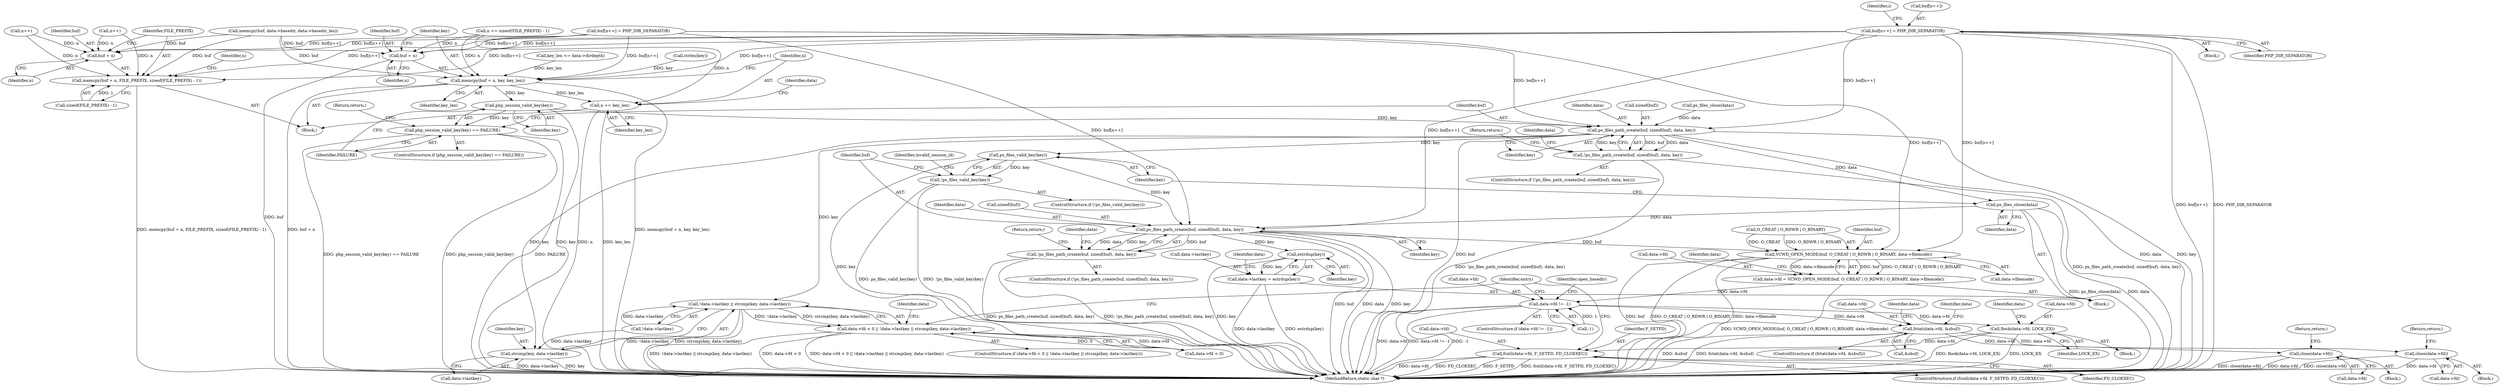 digraph "0_php_25e8fcc88fa20dc9d4c47184471003f436927cde@array" {
"1000268" [label="(Call,buf[n++] = PHP_DIR_SEPARATOR)"];
"1000274" [label="(Call,memcpy(buf + n, FILE_PREFIX, sizeof(FILE_PREFIX) - 1))"];
"1000275" [label="(Call,buf + n)"];
"1000289" [label="(Call,memcpy(buf + n, key, key_len))"];
"1000295" [label="(Call,n += key_len)"];
"1000302" [label="(Call,php_session_valid_key(key))"];
"1000301" [label="(Call,php_session_valid_key(key) == FAILURE)"];
"1000309" [label="(Call,ps_files_path_create(buf, sizeof(buf), data, key))"];
"1000308" [label="(Call,!ps_files_path_create(buf, sizeof(buf), data, key))"];
"1000349" [label="(Call,!data->lastkey || strcmp(key, data->lastkey))"];
"1000343" [label="(Call,data->fd < 0 || !data->lastkey || strcmp(key, data->lastkey))"];
"1000354" [label="(Call,strcmp(key, data->lastkey))"];
"1000374" [label="(Call,ps_files_close(data))"];
"1000388" [label="(Call,ps_files_path_create(buf, sizeof(buf), data, key))"];
"1000387" [label="(Call,!ps_files_path_create(buf, sizeof(buf), data, key))"];
"1000400" [label="(Call,estrdup(key))"];
"1000396" [label="(Call,data->lastkey = estrdup(key))"];
"1000406" [label="(Call,VCWD_OPEN_MODE(buf, O_CREAT | O_RDWR | O_BINARY, data->filemode))"];
"1000402" [label="(Call,data->fd = VCWD_OPEN_MODE(buf, O_CREAT | O_RDWR | O_BINARY, data->filemode))"];
"1000417" [label="(Call,data->fd != -1)"];
"1000430" [label="(Call,fstat(data->fd, &sbuf))"];
"1000437" [label="(Call,close(data->fd))"];
"1000443" [label="(Call,close(data->fd))"];
"1000448" [label="(Call,flock(data->fd, LOCK_EX))"];
"1000454" [label="(Call,fcntl(data->fd, F_SETFD, FD_CLOEXEC))"];
"1000378" [label="(Call,ps_files_valid_key(key))"];
"1000377" [label="(Call,!ps_files_valid_key(key))"];
"1000290" [label="(Call,buf + n)"];
"1000293" [label="(Identifier,key)"];
"1000343" [label="(Call,data->fd < 0 || !data->lastkey || strcmp(key, data->lastkey))"];
"1000438" [label="(Call,data->fd)"];
"1000377" [label="(Call,!ps_files_valid_key(key))"];
"1000383" [label="(Identifier,invalid_session_id)"];
"1000441" [label="(Return,return;)"];
"1000304" [label="(Identifier,FAILURE)"];
"1000397" [label="(Call,data->lastkey)"];
"1000356" [label="(Call,data->lastkey)"];
"1000290" [label="(Call,buf + n)"];
"1000408" [label="(Call,O_CREAT | O_RDWR | O_BINARY)"];
"1000374" [label="(Call,ps_files_close(data))"];
"1000379" [label="(Identifier,key)"];
"1000313" [label="(Identifier,data)"];
"1000277" [label="(Identifier,n)"];
"1000311" [label="(Call,sizeof(buf))"];
"1000407" [label="(Identifier,buf)"];
"1000442" [label="(Block,)"];
"1000398" [label="(Identifier,data)"];
"1000296" [label="(Identifier,n)"];
"1000429" [label="(ControlStructure,if (fstat(data->fd, &sbuf)))"];
"1000307" [label="(ControlStructure,if (!ps_files_path_create(buf, sizeof(buf), data, key)))"];
"1000362" [label="(Identifier,data)"];
"1000456" [label="(Identifier,data)"];
"1000308" [label="(Call,!ps_files_path_create(buf, sizeof(buf), data, key))"];
"1000320" [label="(Identifier,data)"];
"1000284" [label="(Identifier,n)"];
"1000197" [label="(Call,key_len <= data->dirdepth)"];
"1000268" [label="(Call,buf[n++] = PHP_DIR_SEPARATOR)"];
"1000400" [label="(Call,estrdup(key))"];
"1000395" [label="(Return,return;)"];
"1000294" [label="(Identifier,key_len)"];
"1000443" [label="(Call,close(data->fd))"];
"1000291" [label="(Identifier,buf)"];
"1000259" [label="(Block,)"];
"1000401" [label="(Identifier,key)"];
"1000468" [label="(Identifier,entry)"];
"1000240" [label="(Call,buf[n++] = PHP_DIR_SEPARATOR)"];
"1000406" [label="(Call,VCWD_OPEN_MODE(buf, O_CREAT | O_RDWR | O_BINARY, data->filemode))"];
"1000403" [label="(Call,data->fd)"];
"1000279" [label="(Call,sizeof(FILE_PREFIX) - 1)"];
"1000349" [label="(Call,!data->lastkey || strcmp(key, data->lastkey))"];
"1000386" [label="(ControlStructure,if (!ps_files_path_create(buf, sizeof(buf), data, key)))"];
"1000452" [label="(Identifier,LOCK_EX)"];
"1000431" [label="(Call,data->fd)"];
"1000459" [label="(Identifier,FD_CLOEXEC)"];
"1000292" [label="(Identifier,n)"];
"1000295" [label="(Call,n += key_len)"];
"1000186" [label="(Block,)"];
"1000302" [label="(Call,php_session_valid_key(key))"];
"1000297" [label="(Identifier,key_len)"];
"1000390" [label="(Call,sizeof(buf))"];
"1000402" [label="(Call,data->fd = VCWD_OPEN_MODE(buf, O_CREAT | O_RDWR | O_BINARY, data->filemode))"];
"1000454" [label="(Call,fcntl(data->fd, F_SETFD, FD_CLOEXEC))"];
"1000300" [label="(ControlStructure,if (php_session_valid_key(key) == FAILURE))"];
"1000359" [label="(Block,)"];
"1000389" [label="(Identifier,buf)"];
"1000426" [label="(Identifier,open_basedir)"];
"1000354" [label="(Call,strcmp(key, data->lastkey))"];
"1000278" [label="(Identifier,FILE_PREFIX)"];
"1000299" [label="(Identifier,data)"];
"1000416" [label="(ControlStructure,if (data->fd != -1))"];
"1000309" [label="(Call,ps_files_path_create(buf, sizeof(buf), data, key))"];
"1000258" [label="(Identifier,i)"];
"1000301" [label="(Call,php_session_valid_key(key) == FAILURE)"];
"1000444" [label="(Call,data->fd)"];
"1000276" [label="(Identifier,buf)"];
"1000271" [label="(Call,n++)"];
"1000449" [label="(Call,data->fd)"];
"1000227" [label="(Call,memcpy(buf, data->basedir, data->basedir_len))"];
"1000342" [label="(ControlStructure,if (data->fd < 0 || !data->lastkey || strcmp(key, data->lastkey)))"];
"1000375" [label="(Identifier,data)"];
"1000243" [label="(Call,n++)"];
"1000436" [label="(Block,)"];
"1000404" [label="(Identifier,data)"];
"1000419" [label="(Identifier,data)"];
"1000273" [label="(Identifier,PHP_DIR_SEPARATOR)"];
"1000275" [label="(Call,buf + n)"];
"1000344" [label="(Call,data->fd < 0)"];
"1000316" [label="(Return,return;)"];
"1000393" [label="(Identifier,key)"];
"1000355" [label="(Identifier,key)"];
"1000528" [label="(MethodReturn,static char *)"];
"1000439" [label="(Identifier,data)"];
"1000193" [label="(Call,strlen(key))"];
"1000306" [label="(Return,return;)"];
"1000418" [label="(Call,data->fd)"];
"1000453" [label="(ControlStructure,if (fcntl(data->fd, F_SETFD, FD_CLOEXEC)))"];
"1000434" [label="(Call,&sbuf)"];
"1000387" [label="(Call,!ps_files_path_create(buf, sizeof(buf), data, key))"];
"1000413" [label="(Call,data->filemode)"];
"1000458" [label="(Identifier,F_SETFD)"];
"1000448" [label="(Call,flock(data->fd, LOCK_EX))"];
"1000396" [label="(Call,data->lastkey = estrdup(key))"];
"1000430" [label="(Call,fstat(data->fd, &sbuf))"];
"1000289" [label="(Call,memcpy(buf + n, key, key_len))"];
"1000455" [label="(Call,data->fd)"];
"1000437" [label="(Call,close(data->fd))"];
"1000417" [label="(Call,data->fd != -1)"];
"1000303" [label="(Identifier,key)"];
"1000310" [label="(Identifier,buf)"];
"1000283" [label="(Call,n += sizeof(FILE_PREFIX) - 1)"];
"1000447" [label="(Return,return;)"];
"1000376" [label="(ControlStructure,if (!ps_files_valid_key(key)))"];
"1000314" [label="(Identifier,key)"];
"1000269" [label="(Call,buf[n++])"];
"1000350" [label="(Call,!data->lastkey)"];
"1000274" [label="(Call,memcpy(buf + n, FILE_PREFIX, sizeof(FILE_PREFIX) - 1))"];
"1000378" [label="(Call,ps_files_valid_key(key))"];
"1000423" [label="(Block,)"];
"1000298" [label="(Call,ps_files_close(data))"];
"1000392" [label="(Identifier,data)"];
"1000421" [label="(Call,-1)"];
"1000388" [label="(Call,ps_files_path_create(buf, sizeof(buf), data, key))"];
"1000445" [label="(Identifier,data)"];
"1000268" -> "1000259"  [label="AST: "];
"1000268" -> "1000273"  [label="CFG: "];
"1000269" -> "1000268"  [label="AST: "];
"1000273" -> "1000268"  [label="AST: "];
"1000258" -> "1000268"  [label="CFG: "];
"1000268" -> "1000528"  [label="DDG: buf[n++]"];
"1000268" -> "1000528"  [label="DDG: PHP_DIR_SEPARATOR"];
"1000268" -> "1000274"  [label="DDG: buf[n++]"];
"1000268" -> "1000275"  [label="DDG: buf[n++]"];
"1000268" -> "1000289"  [label="DDG: buf[n++]"];
"1000268" -> "1000290"  [label="DDG: buf[n++]"];
"1000268" -> "1000309"  [label="DDG: buf[n++]"];
"1000268" -> "1000388"  [label="DDG: buf[n++]"];
"1000268" -> "1000406"  [label="DDG: buf[n++]"];
"1000274" -> "1000186"  [label="AST: "];
"1000274" -> "1000279"  [label="CFG: "];
"1000275" -> "1000274"  [label="AST: "];
"1000278" -> "1000274"  [label="AST: "];
"1000279" -> "1000274"  [label="AST: "];
"1000284" -> "1000274"  [label="CFG: "];
"1000274" -> "1000528"  [label="DDG: memcpy(buf + n, FILE_PREFIX, sizeof(FILE_PREFIX) - 1)"];
"1000227" -> "1000274"  [label="DDG: buf"];
"1000240" -> "1000274"  [label="DDG: buf[n++]"];
"1000243" -> "1000274"  [label="DDG: n"];
"1000271" -> "1000274"  [label="DDG: n"];
"1000279" -> "1000274"  [label="DDG: 1"];
"1000275" -> "1000277"  [label="CFG: "];
"1000276" -> "1000275"  [label="AST: "];
"1000277" -> "1000275"  [label="AST: "];
"1000278" -> "1000275"  [label="CFG: "];
"1000227" -> "1000275"  [label="DDG: buf"];
"1000240" -> "1000275"  [label="DDG: buf[n++]"];
"1000243" -> "1000275"  [label="DDG: n"];
"1000271" -> "1000275"  [label="DDG: n"];
"1000289" -> "1000186"  [label="AST: "];
"1000289" -> "1000294"  [label="CFG: "];
"1000290" -> "1000289"  [label="AST: "];
"1000293" -> "1000289"  [label="AST: "];
"1000294" -> "1000289"  [label="AST: "];
"1000296" -> "1000289"  [label="CFG: "];
"1000289" -> "1000528"  [label="DDG: buf + n"];
"1000289" -> "1000528"  [label="DDG: memcpy(buf + n, key, key_len)"];
"1000240" -> "1000289"  [label="DDG: buf[n++]"];
"1000227" -> "1000289"  [label="DDG: buf"];
"1000283" -> "1000289"  [label="DDG: n"];
"1000193" -> "1000289"  [label="DDG: key"];
"1000197" -> "1000289"  [label="DDG: key_len"];
"1000289" -> "1000295"  [label="DDG: key_len"];
"1000289" -> "1000302"  [label="DDG: key"];
"1000295" -> "1000186"  [label="AST: "];
"1000295" -> "1000297"  [label="CFG: "];
"1000296" -> "1000295"  [label="AST: "];
"1000297" -> "1000295"  [label="AST: "];
"1000299" -> "1000295"  [label="CFG: "];
"1000295" -> "1000528"  [label="DDG: n"];
"1000295" -> "1000528"  [label="DDG: key_len"];
"1000283" -> "1000295"  [label="DDG: n"];
"1000302" -> "1000301"  [label="AST: "];
"1000302" -> "1000303"  [label="CFG: "];
"1000303" -> "1000302"  [label="AST: "];
"1000304" -> "1000302"  [label="CFG: "];
"1000302" -> "1000528"  [label="DDG: key"];
"1000302" -> "1000301"  [label="DDG: key"];
"1000302" -> "1000309"  [label="DDG: key"];
"1000301" -> "1000300"  [label="AST: "];
"1000301" -> "1000304"  [label="CFG: "];
"1000304" -> "1000301"  [label="AST: "];
"1000306" -> "1000301"  [label="CFG: "];
"1000310" -> "1000301"  [label="CFG: "];
"1000301" -> "1000528"  [label="DDG: FAILURE"];
"1000301" -> "1000528"  [label="DDG: php_session_valid_key(key) == FAILURE"];
"1000301" -> "1000528"  [label="DDG: php_session_valid_key(key)"];
"1000309" -> "1000308"  [label="AST: "];
"1000309" -> "1000314"  [label="CFG: "];
"1000310" -> "1000309"  [label="AST: "];
"1000311" -> "1000309"  [label="AST: "];
"1000313" -> "1000309"  [label="AST: "];
"1000314" -> "1000309"  [label="AST: "];
"1000308" -> "1000309"  [label="CFG: "];
"1000309" -> "1000528"  [label="DDG: buf"];
"1000309" -> "1000528"  [label="DDG: data"];
"1000309" -> "1000528"  [label="DDG: key"];
"1000309" -> "1000308"  [label="DDG: buf"];
"1000309" -> "1000308"  [label="DDG: data"];
"1000309" -> "1000308"  [label="DDG: key"];
"1000240" -> "1000309"  [label="DDG: buf[n++]"];
"1000298" -> "1000309"  [label="DDG: data"];
"1000309" -> "1000349"  [label="DDG: key"];
"1000309" -> "1000354"  [label="DDG: key"];
"1000309" -> "1000374"  [label="DDG: data"];
"1000309" -> "1000378"  [label="DDG: key"];
"1000308" -> "1000307"  [label="AST: "];
"1000316" -> "1000308"  [label="CFG: "];
"1000320" -> "1000308"  [label="CFG: "];
"1000308" -> "1000528"  [label="DDG: ps_files_path_create(buf, sizeof(buf), data, key)"];
"1000308" -> "1000528"  [label="DDG: !ps_files_path_create(buf, sizeof(buf), data, key)"];
"1000349" -> "1000343"  [label="AST: "];
"1000349" -> "1000350"  [label="CFG: "];
"1000349" -> "1000354"  [label="CFG: "];
"1000350" -> "1000349"  [label="AST: "];
"1000354" -> "1000349"  [label="AST: "];
"1000343" -> "1000349"  [label="CFG: "];
"1000349" -> "1000528"  [label="DDG: !data->lastkey"];
"1000349" -> "1000528"  [label="DDG: strcmp(key, data->lastkey)"];
"1000349" -> "1000343"  [label="DDG: !data->lastkey"];
"1000349" -> "1000343"  [label="DDG: strcmp(key, data->lastkey)"];
"1000350" -> "1000349"  [label="DDG: data->lastkey"];
"1000343" -> "1000342"  [label="AST: "];
"1000343" -> "1000344"  [label="CFG: "];
"1000344" -> "1000343"  [label="AST: "];
"1000362" -> "1000343"  [label="CFG: "];
"1000468" -> "1000343"  [label="CFG: "];
"1000343" -> "1000528"  [label="DDG: !data->lastkey || strcmp(key, data->lastkey)"];
"1000343" -> "1000528"  [label="DDG: data->fd < 0"];
"1000343" -> "1000528"  [label="DDG: data->fd < 0 || !data->lastkey || strcmp(key, data->lastkey)"];
"1000344" -> "1000343"  [label="DDG: data->fd"];
"1000344" -> "1000343"  [label="DDG: 0"];
"1000354" -> "1000356"  [label="CFG: "];
"1000355" -> "1000354"  [label="AST: "];
"1000356" -> "1000354"  [label="AST: "];
"1000354" -> "1000528"  [label="DDG: data->lastkey"];
"1000354" -> "1000528"  [label="DDG: key"];
"1000350" -> "1000354"  [label="DDG: data->lastkey"];
"1000374" -> "1000359"  [label="AST: "];
"1000374" -> "1000375"  [label="CFG: "];
"1000375" -> "1000374"  [label="AST: "];
"1000379" -> "1000374"  [label="CFG: "];
"1000374" -> "1000528"  [label="DDG: data"];
"1000374" -> "1000528"  [label="DDG: ps_files_close(data)"];
"1000374" -> "1000388"  [label="DDG: data"];
"1000388" -> "1000387"  [label="AST: "];
"1000388" -> "1000393"  [label="CFG: "];
"1000389" -> "1000388"  [label="AST: "];
"1000390" -> "1000388"  [label="AST: "];
"1000392" -> "1000388"  [label="AST: "];
"1000393" -> "1000388"  [label="AST: "];
"1000387" -> "1000388"  [label="CFG: "];
"1000388" -> "1000528"  [label="DDG: buf"];
"1000388" -> "1000528"  [label="DDG: data"];
"1000388" -> "1000528"  [label="DDG: key"];
"1000388" -> "1000387"  [label="DDG: buf"];
"1000388" -> "1000387"  [label="DDG: data"];
"1000388" -> "1000387"  [label="DDG: key"];
"1000240" -> "1000388"  [label="DDG: buf[n++]"];
"1000378" -> "1000388"  [label="DDG: key"];
"1000388" -> "1000400"  [label="DDG: key"];
"1000388" -> "1000406"  [label="DDG: buf"];
"1000387" -> "1000386"  [label="AST: "];
"1000395" -> "1000387"  [label="CFG: "];
"1000398" -> "1000387"  [label="CFG: "];
"1000387" -> "1000528"  [label="DDG: ps_files_path_create(buf, sizeof(buf), data, key)"];
"1000387" -> "1000528"  [label="DDG: !ps_files_path_create(buf, sizeof(buf), data, key)"];
"1000400" -> "1000396"  [label="AST: "];
"1000400" -> "1000401"  [label="CFG: "];
"1000401" -> "1000400"  [label="AST: "];
"1000396" -> "1000400"  [label="CFG: "];
"1000400" -> "1000528"  [label="DDG: key"];
"1000400" -> "1000396"  [label="DDG: key"];
"1000396" -> "1000359"  [label="AST: "];
"1000397" -> "1000396"  [label="AST: "];
"1000404" -> "1000396"  [label="CFG: "];
"1000396" -> "1000528"  [label="DDG: data->lastkey"];
"1000396" -> "1000528"  [label="DDG: estrdup(key)"];
"1000406" -> "1000402"  [label="AST: "];
"1000406" -> "1000413"  [label="CFG: "];
"1000407" -> "1000406"  [label="AST: "];
"1000408" -> "1000406"  [label="AST: "];
"1000413" -> "1000406"  [label="AST: "];
"1000402" -> "1000406"  [label="CFG: "];
"1000406" -> "1000528"  [label="DDG: buf"];
"1000406" -> "1000528"  [label="DDG: O_CREAT | O_RDWR | O_BINARY"];
"1000406" -> "1000528"  [label="DDG: data->filemode"];
"1000406" -> "1000402"  [label="DDG: buf"];
"1000406" -> "1000402"  [label="DDG: O_CREAT | O_RDWR | O_BINARY"];
"1000406" -> "1000402"  [label="DDG: data->filemode"];
"1000240" -> "1000406"  [label="DDG: buf[n++]"];
"1000408" -> "1000406"  [label="DDG: O_CREAT"];
"1000408" -> "1000406"  [label="DDG: O_RDWR | O_BINARY"];
"1000402" -> "1000359"  [label="AST: "];
"1000403" -> "1000402"  [label="AST: "];
"1000419" -> "1000402"  [label="CFG: "];
"1000402" -> "1000528"  [label="DDG: VCWD_OPEN_MODE(buf, O_CREAT | O_RDWR | O_BINARY, data->filemode)"];
"1000402" -> "1000417"  [label="DDG: data->fd"];
"1000417" -> "1000416"  [label="AST: "];
"1000417" -> "1000421"  [label="CFG: "];
"1000418" -> "1000417"  [label="AST: "];
"1000421" -> "1000417"  [label="AST: "];
"1000426" -> "1000417"  [label="CFG: "];
"1000468" -> "1000417"  [label="CFG: "];
"1000417" -> "1000528"  [label="DDG: data->fd"];
"1000417" -> "1000528"  [label="DDG: data->fd != -1"];
"1000417" -> "1000528"  [label="DDG: -1"];
"1000421" -> "1000417"  [label="DDG: 1"];
"1000417" -> "1000430"  [label="DDG: data->fd"];
"1000417" -> "1000448"  [label="DDG: data->fd"];
"1000430" -> "1000429"  [label="AST: "];
"1000430" -> "1000434"  [label="CFG: "];
"1000431" -> "1000430"  [label="AST: "];
"1000434" -> "1000430"  [label="AST: "];
"1000439" -> "1000430"  [label="CFG: "];
"1000445" -> "1000430"  [label="CFG: "];
"1000430" -> "1000528"  [label="DDG: &sbuf"];
"1000430" -> "1000528"  [label="DDG: fstat(data->fd, &sbuf)"];
"1000430" -> "1000437"  [label="DDG: data->fd"];
"1000430" -> "1000443"  [label="DDG: data->fd"];
"1000437" -> "1000436"  [label="AST: "];
"1000437" -> "1000438"  [label="CFG: "];
"1000438" -> "1000437"  [label="AST: "];
"1000441" -> "1000437"  [label="CFG: "];
"1000437" -> "1000528"  [label="DDG: close(data->fd)"];
"1000437" -> "1000528"  [label="DDG: data->fd"];
"1000443" -> "1000442"  [label="AST: "];
"1000443" -> "1000444"  [label="CFG: "];
"1000444" -> "1000443"  [label="AST: "];
"1000447" -> "1000443"  [label="CFG: "];
"1000443" -> "1000528"  [label="DDG: close(data->fd)"];
"1000443" -> "1000528"  [label="DDG: data->fd"];
"1000448" -> "1000423"  [label="AST: "];
"1000448" -> "1000452"  [label="CFG: "];
"1000449" -> "1000448"  [label="AST: "];
"1000452" -> "1000448"  [label="AST: "];
"1000456" -> "1000448"  [label="CFG: "];
"1000448" -> "1000528"  [label="DDG: LOCK_EX"];
"1000448" -> "1000528"  [label="DDG: flock(data->fd, LOCK_EX)"];
"1000448" -> "1000454"  [label="DDG: data->fd"];
"1000454" -> "1000453"  [label="AST: "];
"1000454" -> "1000459"  [label="CFG: "];
"1000455" -> "1000454"  [label="AST: "];
"1000458" -> "1000454"  [label="AST: "];
"1000459" -> "1000454"  [label="AST: "];
"1000468" -> "1000454"  [label="CFG: "];
"1000454" -> "1000528"  [label="DDG: data->fd"];
"1000454" -> "1000528"  [label="DDG: FD_CLOEXEC"];
"1000454" -> "1000528"  [label="DDG: F_SETFD"];
"1000454" -> "1000528"  [label="DDG: fcntl(data->fd, F_SETFD, FD_CLOEXEC)"];
"1000378" -> "1000377"  [label="AST: "];
"1000378" -> "1000379"  [label="CFG: "];
"1000379" -> "1000378"  [label="AST: "];
"1000377" -> "1000378"  [label="CFG: "];
"1000378" -> "1000528"  [label="DDG: key"];
"1000378" -> "1000377"  [label="DDG: key"];
"1000377" -> "1000376"  [label="AST: "];
"1000383" -> "1000377"  [label="CFG: "];
"1000389" -> "1000377"  [label="CFG: "];
"1000377" -> "1000528"  [label="DDG: !ps_files_valid_key(key)"];
"1000377" -> "1000528"  [label="DDG: ps_files_valid_key(key)"];
"1000290" -> "1000292"  [label="CFG: "];
"1000291" -> "1000290"  [label="AST: "];
"1000292" -> "1000290"  [label="AST: "];
"1000293" -> "1000290"  [label="CFG: "];
"1000290" -> "1000528"  [label="DDG: buf"];
"1000240" -> "1000290"  [label="DDG: buf[n++]"];
"1000227" -> "1000290"  [label="DDG: buf"];
"1000283" -> "1000290"  [label="DDG: n"];
}
